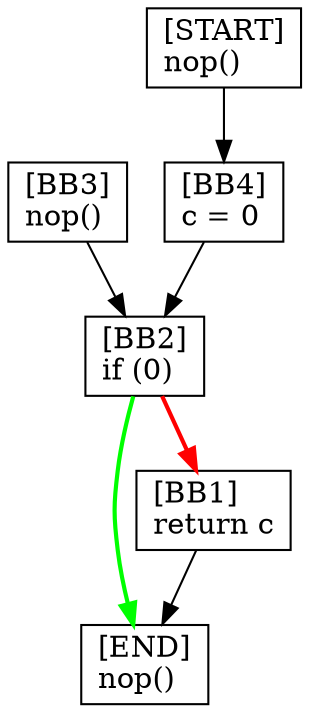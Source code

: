 digraph {
  node [shape=box]
  BB4 [label="[BB4]\lc = 0\l"];
  BB3 [label="[BB3]\lnop()\l"];
  BB2 [label="[BB2]\lif (0)\l"];
  END [label="[END]\lnop()\l"];
  START [label="[START]\lnop()\l"];
  BB1 [label="[BB1]\lreturn c\l"];
  BB1 -> END;
  BB2 -> END [color=green, penwidth=2];
  START -> BB4;
  BB4 -> BB2;
  BB2 -> BB1 [color=red, penwidth=2];
  BB3 -> BB2;
}
